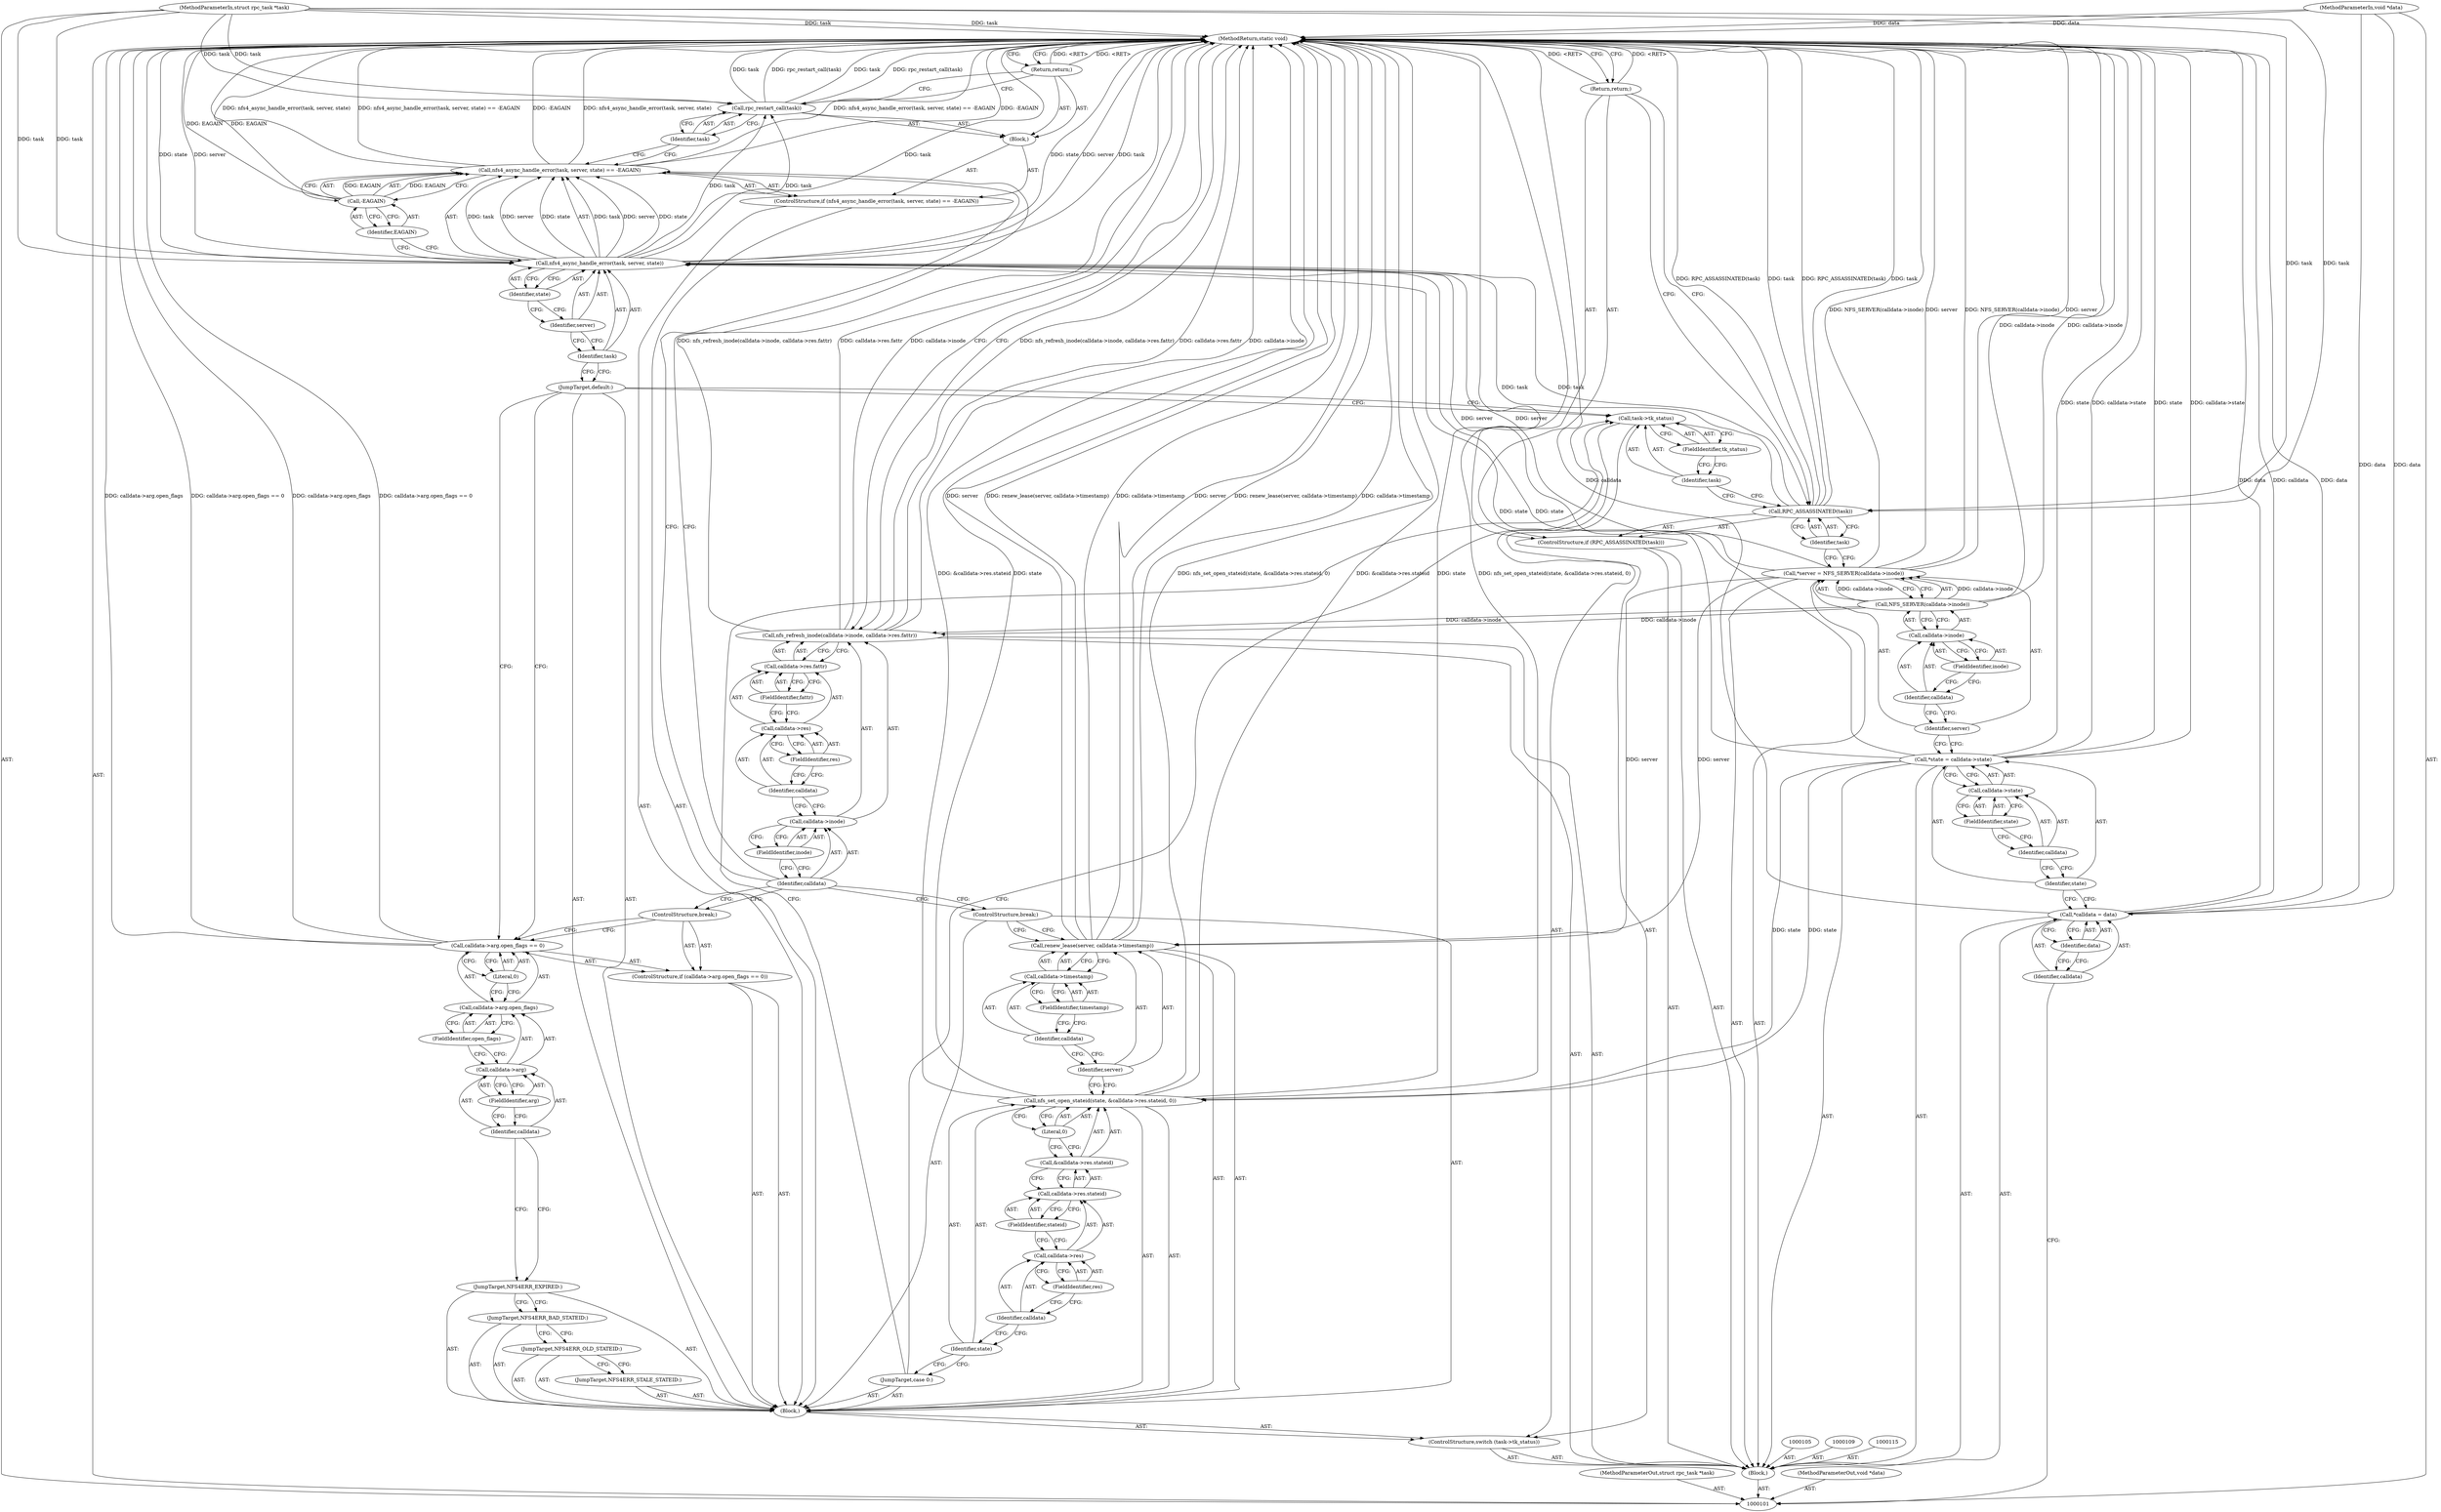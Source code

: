 digraph "1_linux_dc0b027dfadfcb8a5504f7d8052754bf8d501ab9_6" {
"1000182" [label="(MethodReturn,static void)"];
"1000102" [label="(MethodParameterIn,struct rpc_task *task)"];
"1000255" [label="(MethodParameterOut,struct rpc_task *task)"];
"1000103" [label="(MethodParameterIn,void *data)"];
"1000256" [label="(MethodParameterOut,void *data)"];
"1000126" [label="(ControlStructure,switch (task->tk_status))"];
"1000129" [label="(FieldIdentifier,tk_status)"];
"1000130" [label="(Block,)"];
"1000127" [label="(Call,task->tk_status)"];
"1000128" [label="(Identifier,task)"];
"1000131" [label="(JumpTarget,case 0:)"];
"1000133" [label="(Identifier,state)"];
"1000132" [label="(Call,nfs_set_open_stateid(state, &calldata->res.stateid, 0))"];
"1000134" [label="(Call,&calldata->res.stateid)"];
"1000135" [label="(Call,calldata->res.stateid)"];
"1000136" [label="(Call,calldata->res)"];
"1000137" [label="(Identifier,calldata)"];
"1000138" [label="(FieldIdentifier,res)"];
"1000139" [label="(FieldIdentifier,stateid)"];
"1000140" [label="(Literal,0)"];
"1000142" [label="(Identifier,server)"];
"1000143" [label="(Call,calldata->timestamp)"];
"1000144" [label="(Identifier,calldata)"];
"1000141" [label="(Call,renew_lease(server, calldata->timestamp))"];
"1000145" [label="(FieldIdentifier,timestamp)"];
"1000146" [label="(ControlStructure,break;)"];
"1000147" [label="(JumpTarget,NFS4ERR_STALE_STATEID:)"];
"1000148" [label="(JumpTarget,NFS4ERR_OLD_STATEID:)"];
"1000149" [label="(JumpTarget,NFS4ERR_BAD_STATEID:)"];
"1000104" [label="(Block,)"];
"1000150" [label="(JumpTarget,NFS4ERR_EXPIRED:)"];
"1000156" [label="(FieldIdentifier,arg)"];
"1000157" [label="(FieldIdentifier,open_flags)"];
"1000151" [label="(ControlStructure,if (calldata->arg.open_flags == 0))"];
"1000158" [label="(Literal,0)"];
"1000152" [label="(Call,calldata->arg.open_flags == 0)"];
"1000153" [label="(Call,calldata->arg.open_flags)"];
"1000154" [label="(Call,calldata->arg)"];
"1000155" [label="(Identifier,calldata)"];
"1000159" [label="(ControlStructure,break;)"];
"1000160" [label="(JumpTarget,default:)"];
"1000164" [label="(Identifier,task)"];
"1000165" [label="(Identifier,server)"];
"1000161" [label="(ControlStructure,if (nfs4_async_handle_error(task, server, state) == -EAGAIN))"];
"1000166" [label="(Identifier,state)"];
"1000167" [label="(Call,-EAGAIN)"];
"1000168" [label="(Identifier,EAGAIN)"];
"1000169" [label="(Block,)"];
"1000162" [label="(Call,nfs4_async_handle_error(task, server, state) == -EAGAIN)"];
"1000163" [label="(Call,nfs4_async_handle_error(task, server, state))"];
"1000171" [label="(Identifier,task)"];
"1000170" [label="(Call,rpc_restart_call(task))"];
"1000172" [label="(Return,return;)"];
"1000173" [label="(Call,nfs_refresh_inode(calldata->inode, calldata->res.fattr))"];
"1000174" [label="(Call,calldata->inode)"];
"1000175" [label="(Identifier,calldata)"];
"1000176" [label="(FieldIdentifier,inode)"];
"1000177" [label="(Call,calldata->res.fattr)"];
"1000178" [label="(Call,calldata->res)"];
"1000179" [label="(Identifier,calldata)"];
"1000180" [label="(FieldIdentifier,res)"];
"1000181" [label="(FieldIdentifier,fattr)"];
"1000106" [label="(Call,*calldata = data)"];
"1000107" [label="(Identifier,calldata)"];
"1000108" [label="(Identifier,data)"];
"1000110" [label="(Call,*state = calldata->state)"];
"1000111" [label="(Identifier,state)"];
"1000112" [label="(Call,calldata->state)"];
"1000113" [label="(Identifier,calldata)"];
"1000114" [label="(FieldIdentifier,state)"];
"1000116" [label="(Call,*server = NFS_SERVER(calldata->inode))"];
"1000117" [label="(Identifier,server)"];
"1000118" [label="(Call,NFS_SERVER(calldata->inode))"];
"1000119" [label="(Call,calldata->inode)"];
"1000120" [label="(Identifier,calldata)"];
"1000121" [label="(FieldIdentifier,inode)"];
"1000122" [label="(ControlStructure,if (RPC_ASSASSINATED(task)))"];
"1000124" [label="(Identifier,task)"];
"1000123" [label="(Call,RPC_ASSASSINATED(task))"];
"1000125" [label="(Return,return;)"];
"1000182" -> "1000101"  [label="AST: "];
"1000182" -> "1000125"  [label="CFG: "];
"1000182" -> "1000172"  [label="CFG: "];
"1000182" -> "1000173"  [label="CFG: "];
"1000125" -> "1000182"  [label="DDG: <RET>"];
"1000172" -> "1000182"  [label="DDG: <RET>"];
"1000116" -> "1000182"  [label="DDG: server"];
"1000116" -> "1000182"  [label="DDG: NFS_SERVER(calldata->inode)"];
"1000141" -> "1000182"  [label="DDG: server"];
"1000141" -> "1000182"  [label="DDG: renew_lease(server, calldata->timestamp)"];
"1000141" -> "1000182"  [label="DDG: calldata->timestamp"];
"1000106" -> "1000182"  [label="DDG: data"];
"1000106" -> "1000182"  [label="DDG: calldata"];
"1000152" -> "1000182"  [label="DDG: calldata->arg.open_flags"];
"1000152" -> "1000182"  [label="DDG: calldata->arg.open_flags == 0"];
"1000118" -> "1000182"  [label="DDG: calldata->inode"];
"1000167" -> "1000182"  [label="DDG: EAGAIN"];
"1000163" -> "1000182"  [label="DDG: task"];
"1000163" -> "1000182"  [label="DDG: state"];
"1000163" -> "1000182"  [label="DDG: server"];
"1000123" -> "1000182"  [label="DDG: RPC_ASSASSINATED(task)"];
"1000123" -> "1000182"  [label="DDG: task"];
"1000132" -> "1000182"  [label="DDG: nfs_set_open_stateid(state, &calldata->res.stateid, 0)"];
"1000132" -> "1000182"  [label="DDG: &calldata->res.stateid"];
"1000132" -> "1000182"  [label="DDG: state"];
"1000103" -> "1000182"  [label="DDG: data"];
"1000162" -> "1000182"  [label="DDG: -EAGAIN"];
"1000162" -> "1000182"  [label="DDG: nfs4_async_handle_error(task, server, state)"];
"1000162" -> "1000182"  [label="DDG: nfs4_async_handle_error(task, server, state) == -EAGAIN"];
"1000102" -> "1000182"  [label="DDG: task"];
"1000110" -> "1000182"  [label="DDG: calldata->state"];
"1000110" -> "1000182"  [label="DDG: state"];
"1000173" -> "1000182"  [label="DDG: nfs_refresh_inode(calldata->inode, calldata->res.fattr)"];
"1000173" -> "1000182"  [label="DDG: calldata->res.fattr"];
"1000173" -> "1000182"  [label="DDG: calldata->inode"];
"1000170" -> "1000182"  [label="DDG: task"];
"1000170" -> "1000182"  [label="DDG: rpc_restart_call(task)"];
"1000102" -> "1000101"  [label="AST: "];
"1000102" -> "1000182"  [label="DDG: task"];
"1000102" -> "1000123"  [label="DDG: task"];
"1000102" -> "1000163"  [label="DDG: task"];
"1000102" -> "1000170"  [label="DDG: task"];
"1000255" -> "1000101"  [label="AST: "];
"1000103" -> "1000101"  [label="AST: "];
"1000103" -> "1000182"  [label="DDG: data"];
"1000103" -> "1000106"  [label="DDG: data"];
"1000256" -> "1000101"  [label="AST: "];
"1000126" -> "1000104"  [label="AST: "];
"1000127" -> "1000126"  [label="AST: "];
"1000130" -> "1000126"  [label="AST: "];
"1000129" -> "1000127"  [label="AST: "];
"1000129" -> "1000128"  [label="CFG: "];
"1000127" -> "1000129"  [label="CFG: "];
"1000130" -> "1000126"  [label="AST: "];
"1000131" -> "1000130"  [label="AST: "];
"1000132" -> "1000130"  [label="AST: "];
"1000141" -> "1000130"  [label="AST: "];
"1000146" -> "1000130"  [label="AST: "];
"1000147" -> "1000130"  [label="AST: "];
"1000148" -> "1000130"  [label="AST: "];
"1000149" -> "1000130"  [label="AST: "];
"1000150" -> "1000130"  [label="AST: "];
"1000151" -> "1000130"  [label="AST: "];
"1000160" -> "1000130"  [label="AST: "];
"1000161" -> "1000130"  [label="AST: "];
"1000127" -> "1000126"  [label="AST: "];
"1000127" -> "1000129"  [label="CFG: "];
"1000128" -> "1000127"  [label="AST: "];
"1000129" -> "1000127"  [label="AST: "];
"1000131" -> "1000127"  [label="CFG: "];
"1000160" -> "1000127"  [label="CFG: "];
"1000128" -> "1000127"  [label="AST: "];
"1000128" -> "1000123"  [label="CFG: "];
"1000129" -> "1000128"  [label="CFG: "];
"1000131" -> "1000130"  [label="AST: "];
"1000131" -> "1000127"  [label="CFG: "];
"1000133" -> "1000131"  [label="CFG: "];
"1000133" -> "1000132"  [label="AST: "];
"1000133" -> "1000131"  [label="CFG: "];
"1000137" -> "1000133"  [label="CFG: "];
"1000132" -> "1000130"  [label="AST: "];
"1000132" -> "1000140"  [label="CFG: "];
"1000133" -> "1000132"  [label="AST: "];
"1000134" -> "1000132"  [label="AST: "];
"1000140" -> "1000132"  [label="AST: "];
"1000142" -> "1000132"  [label="CFG: "];
"1000132" -> "1000182"  [label="DDG: nfs_set_open_stateid(state, &calldata->res.stateid, 0)"];
"1000132" -> "1000182"  [label="DDG: &calldata->res.stateid"];
"1000132" -> "1000182"  [label="DDG: state"];
"1000110" -> "1000132"  [label="DDG: state"];
"1000134" -> "1000132"  [label="AST: "];
"1000134" -> "1000135"  [label="CFG: "];
"1000135" -> "1000134"  [label="AST: "];
"1000140" -> "1000134"  [label="CFG: "];
"1000135" -> "1000134"  [label="AST: "];
"1000135" -> "1000139"  [label="CFG: "];
"1000136" -> "1000135"  [label="AST: "];
"1000139" -> "1000135"  [label="AST: "];
"1000134" -> "1000135"  [label="CFG: "];
"1000136" -> "1000135"  [label="AST: "];
"1000136" -> "1000138"  [label="CFG: "];
"1000137" -> "1000136"  [label="AST: "];
"1000138" -> "1000136"  [label="AST: "];
"1000139" -> "1000136"  [label="CFG: "];
"1000137" -> "1000136"  [label="AST: "];
"1000137" -> "1000133"  [label="CFG: "];
"1000138" -> "1000137"  [label="CFG: "];
"1000138" -> "1000136"  [label="AST: "];
"1000138" -> "1000137"  [label="CFG: "];
"1000136" -> "1000138"  [label="CFG: "];
"1000139" -> "1000135"  [label="AST: "];
"1000139" -> "1000136"  [label="CFG: "];
"1000135" -> "1000139"  [label="CFG: "];
"1000140" -> "1000132"  [label="AST: "];
"1000140" -> "1000134"  [label="CFG: "];
"1000132" -> "1000140"  [label="CFG: "];
"1000142" -> "1000141"  [label="AST: "];
"1000142" -> "1000132"  [label="CFG: "];
"1000144" -> "1000142"  [label="CFG: "];
"1000143" -> "1000141"  [label="AST: "];
"1000143" -> "1000145"  [label="CFG: "];
"1000144" -> "1000143"  [label="AST: "];
"1000145" -> "1000143"  [label="AST: "];
"1000141" -> "1000143"  [label="CFG: "];
"1000144" -> "1000143"  [label="AST: "];
"1000144" -> "1000142"  [label="CFG: "];
"1000145" -> "1000144"  [label="CFG: "];
"1000141" -> "1000130"  [label="AST: "];
"1000141" -> "1000143"  [label="CFG: "];
"1000142" -> "1000141"  [label="AST: "];
"1000143" -> "1000141"  [label="AST: "];
"1000146" -> "1000141"  [label="CFG: "];
"1000141" -> "1000182"  [label="DDG: server"];
"1000141" -> "1000182"  [label="DDG: renew_lease(server, calldata->timestamp)"];
"1000141" -> "1000182"  [label="DDG: calldata->timestamp"];
"1000116" -> "1000141"  [label="DDG: server"];
"1000145" -> "1000143"  [label="AST: "];
"1000145" -> "1000144"  [label="CFG: "];
"1000143" -> "1000145"  [label="CFG: "];
"1000146" -> "1000130"  [label="AST: "];
"1000146" -> "1000141"  [label="CFG: "];
"1000175" -> "1000146"  [label="CFG: "];
"1000147" -> "1000130"  [label="AST: "];
"1000148" -> "1000147"  [label="CFG: "];
"1000148" -> "1000130"  [label="AST: "];
"1000148" -> "1000147"  [label="CFG: "];
"1000149" -> "1000148"  [label="CFG: "];
"1000149" -> "1000130"  [label="AST: "];
"1000149" -> "1000148"  [label="CFG: "];
"1000150" -> "1000149"  [label="CFG: "];
"1000104" -> "1000101"  [label="AST: "];
"1000105" -> "1000104"  [label="AST: "];
"1000106" -> "1000104"  [label="AST: "];
"1000109" -> "1000104"  [label="AST: "];
"1000110" -> "1000104"  [label="AST: "];
"1000115" -> "1000104"  [label="AST: "];
"1000116" -> "1000104"  [label="AST: "];
"1000122" -> "1000104"  [label="AST: "];
"1000126" -> "1000104"  [label="AST: "];
"1000173" -> "1000104"  [label="AST: "];
"1000150" -> "1000130"  [label="AST: "];
"1000150" -> "1000149"  [label="CFG: "];
"1000155" -> "1000150"  [label="CFG: "];
"1000156" -> "1000154"  [label="AST: "];
"1000156" -> "1000155"  [label="CFG: "];
"1000154" -> "1000156"  [label="CFG: "];
"1000157" -> "1000153"  [label="AST: "];
"1000157" -> "1000154"  [label="CFG: "];
"1000153" -> "1000157"  [label="CFG: "];
"1000151" -> "1000130"  [label="AST: "];
"1000152" -> "1000151"  [label="AST: "];
"1000159" -> "1000151"  [label="AST: "];
"1000158" -> "1000152"  [label="AST: "];
"1000158" -> "1000153"  [label="CFG: "];
"1000152" -> "1000158"  [label="CFG: "];
"1000152" -> "1000151"  [label="AST: "];
"1000152" -> "1000158"  [label="CFG: "];
"1000153" -> "1000152"  [label="AST: "];
"1000158" -> "1000152"  [label="AST: "];
"1000159" -> "1000152"  [label="CFG: "];
"1000160" -> "1000152"  [label="CFG: "];
"1000152" -> "1000182"  [label="DDG: calldata->arg.open_flags"];
"1000152" -> "1000182"  [label="DDG: calldata->arg.open_flags == 0"];
"1000153" -> "1000152"  [label="AST: "];
"1000153" -> "1000157"  [label="CFG: "];
"1000154" -> "1000153"  [label="AST: "];
"1000157" -> "1000153"  [label="AST: "];
"1000158" -> "1000153"  [label="CFG: "];
"1000154" -> "1000153"  [label="AST: "];
"1000154" -> "1000156"  [label="CFG: "];
"1000155" -> "1000154"  [label="AST: "];
"1000156" -> "1000154"  [label="AST: "];
"1000157" -> "1000154"  [label="CFG: "];
"1000155" -> "1000154"  [label="AST: "];
"1000155" -> "1000150"  [label="CFG: "];
"1000156" -> "1000155"  [label="CFG: "];
"1000159" -> "1000151"  [label="AST: "];
"1000159" -> "1000152"  [label="CFG: "];
"1000175" -> "1000159"  [label="CFG: "];
"1000160" -> "1000130"  [label="AST: "];
"1000160" -> "1000127"  [label="CFG: "];
"1000160" -> "1000152"  [label="CFG: "];
"1000164" -> "1000160"  [label="CFG: "];
"1000164" -> "1000163"  [label="AST: "];
"1000164" -> "1000160"  [label="CFG: "];
"1000165" -> "1000164"  [label="CFG: "];
"1000165" -> "1000163"  [label="AST: "];
"1000165" -> "1000164"  [label="CFG: "];
"1000166" -> "1000165"  [label="CFG: "];
"1000161" -> "1000130"  [label="AST: "];
"1000162" -> "1000161"  [label="AST: "];
"1000169" -> "1000161"  [label="AST: "];
"1000166" -> "1000163"  [label="AST: "];
"1000166" -> "1000165"  [label="CFG: "];
"1000163" -> "1000166"  [label="CFG: "];
"1000167" -> "1000162"  [label="AST: "];
"1000167" -> "1000168"  [label="CFG: "];
"1000168" -> "1000167"  [label="AST: "];
"1000162" -> "1000167"  [label="CFG: "];
"1000167" -> "1000182"  [label="DDG: EAGAIN"];
"1000167" -> "1000162"  [label="DDG: EAGAIN"];
"1000168" -> "1000167"  [label="AST: "];
"1000168" -> "1000163"  [label="CFG: "];
"1000167" -> "1000168"  [label="CFG: "];
"1000169" -> "1000161"  [label="AST: "];
"1000170" -> "1000169"  [label="AST: "];
"1000172" -> "1000169"  [label="AST: "];
"1000162" -> "1000161"  [label="AST: "];
"1000162" -> "1000167"  [label="CFG: "];
"1000163" -> "1000162"  [label="AST: "];
"1000167" -> "1000162"  [label="AST: "];
"1000171" -> "1000162"  [label="CFG: "];
"1000175" -> "1000162"  [label="CFG: "];
"1000162" -> "1000182"  [label="DDG: -EAGAIN"];
"1000162" -> "1000182"  [label="DDG: nfs4_async_handle_error(task, server, state)"];
"1000162" -> "1000182"  [label="DDG: nfs4_async_handle_error(task, server, state) == -EAGAIN"];
"1000163" -> "1000162"  [label="DDG: task"];
"1000163" -> "1000162"  [label="DDG: server"];
"1000163" -> "1000162"  [label="DDG: state"];
"1000167" -> "1000162"  [label="DDG: EAGAIN"];
"1000163" -> "1000162"  [label="AST: "];
"1000163" -> "1000166"  [label="CFG: "];
"1000164" -> "1000163"  [label="AST: "];
"1000165" -> "1000163"  [label="AST: "];
"1000166" -> "1000163"  [label="AST: "];
"1000168" -> "1000163"  [label="CFG: "];
"1000163" -> "1000182"  [label="DDG: task"];
"1000163" -> "1000182"  [label="DDG: state"];
"1000163" -> "1000182"  [label="DDG: server"];
"1000163" -> "1000162"  [label="DDG: task"];
"1000163" -> "1000162"  [label="DDG: server"];
"1000163" -> "1000162"  [label="DDG: state"];
"1000123" -> "1000163"  [label="DDG: task"];
"1000102" -> "1000163"  [label="DDG: task"];
"1000116" -> "1000163"  [label="DDG: server"];
"1000110" -> "1000163"  [label="DDG: state"];
"1000163" -> "1000170"  [label="DDG: task"];
"1000171" -> "1000170"  [label="AST: "];
"1000171" -> "1000162"  [label="CFG: "];
"1000170" -> "1000171"  [label="CFG: "];
"1000170" -> "1000169"  [label="AST: "];
"1000170" -> "1000171"  [label="CFG: "];
"1000171" -> "1000170"  [label="AST: "];
"1000172" -> "1000170"  [label="CFG: "];
"1000170" -> "1000182"  [label="DDG: task"];
"1000170" -> "1000182"  [label="DDG: rpc_restart_call(task)"];
"1000163" -> "1000170"  [label="DDG: task"];
"1000102" -> "1000170"  [label="DDG: task"];
"1000172" -> "1000169"  [label="AST: "];
"1000172" -> "1000170"  [label="CFG: "];
"1000182" -> "1000172"  [label="CFG: "];
"1000172" -> "1000182"  [label="DDG: <RET>"];
"1000173" -> "1000104"  [label="AST: "];
"1000173" -> "1000177"  [label="CFG: "];
"1000174" -> "1000173"  [label="AST: "];
"1000177" -> "1000173"  [label="AST: "];
"1000182" -> "1000173"  [label="CFG: "];
"1000173" -> "1000182"  [label="DDG: nfs_refresh_inode(calldata->inode, calldata->res.fattr)"];
"1000173" -> "1000182"  [label="DDG: calldata->res.fattr"];
"1000173" -> "1000182"  [label="DDG: calldata->inode"];
"1000118" -> "1000173"  [label="DDG: calldata->inode"];
"1000174" -> "1000173"  [label="AST: "];
"1000174" -> "1000176"  [label="CFG: "];
"1000175" -> "1000174"  [label="AST: "];
"1000176" -> "1000174"  [label="AST: "];
"1000179" -> "1000174"  [label="CFG: "];
"1000175" -> "1000174"  [label="AST: "];
"1000175" -> "1000146"  [label="CFG: "];
"1000175" -> "1000159"  [label="CFG: "];
"1000175" -> "1000162"  [label="CFG: "];
"1000176" -> "1000175"  [label="CFG: "];
"1000176" -> "1000174"  [label="AST: "];
"1000176" -> "1000175"  [label="CFG: "];
"1000174" -> "1000176"  [label="CFG: "];
"1000177" -> "1000173"  [label="AST: "];
"1000177" -> "1000181"  [label="CFG: "];
"1000178" -> "1000177"  [label="AST: "];
"1000181" -> "1000177"  [label="AST: "];
"1000173" -> "1000177"  [label="CFG: "];
"1000178" -> "1000177"  [label="AST: "];
"1000178" -> "1000180"  [label="CFG: "];
"1000179" -> "1000178"  [label="AST: "];
"1000180" -> "1000178"  [label="AST: "];
"1000181" -> "1000178"  [label="CFG: "];
"1000179" -> "1000178"  [label="AST: "];
"1000179" -> "1000174"  [label="CFG: "];
"1000180" -> "1000179"  [label="CFG: "];
"1000180" -> "1000178"  [label="AST: "];
"1000180" -> "1000179"  [label="CFG: "];
"1000178" -> "1000180"  [label="CFG: "];
"1000181" -> "1000177"  [label="AST: "];
"1000181" -> "1000178"  [label="CFG: "];
"1000177" -> "1000181"  [label="CFG: "];
"1000106" -> "1000104"  [label="AST: "];
"1000106" -> "1000108"  [label="CFG: "];
"1000107" -> "1000106"  [label="AST: "];
"1000108" -> "1000106"  [label="AST: "];
"1000111" -> "1000106"  [label="CFG: "];
"1000106" -> "1000182"  [label="DDG: data"];
"1000106" -> "1000182"  [label="DDG: calldata"];
"1000103" -> "1000106"  [label="DDG: data"];
"1000107" -> "1000106"  [label="AST: "];
"1000107" -> "1000101"  [label="CFG: "];
"1000108" -> "1000107"  [label="CFG: "];
"1000108" -> "1000106"  [label="AST: "];
"1000108" -> "1000107"  [label="CFG: "];
"1000106" -> "1000108"  [label="CFG: "];
"1000110" -> "1000104"  [label="AST: "];
"1000110" -> "1000112"  [label="CFG: "];
"1000111" -> "1000110"  [label="AST: "];
"1000112" -> "1000110"  [label="AST: "];
"1000117" -> "1000110"  [label="CFG: "];
"1000110" -> "1000182"  [label="DDG: calldata->state"];
"1000110" -> "1000182"  [label="DDG: state"];
"1000110" -> "1000132"  [label="DDG: state"];
"1000110" -> "1000163"  [label="DDG: state"];
"1000111" -> "1000110"  [label="AST: "];
"1000111" -> "1000106"  [label="CFG: "];
"1000113" -> "1000111"  [label="CFG: "];
"1000112" -> "1000110"  [label="AST: "];
"1000112" -> "1000114"  [label="CFG: "];
"1000113" -> "1000112"  [label="AST: "];
"1000114" -> "1000112"  [label="AST: "];
"1000110" -> "1000112"  [label="CFG: "];
"1000113" -> "1000112"  [label="AST: "];
"1000113" -> "1000111"  [label="CFG: "];
"1000114" -> "1000113"  [label="CFG: "];
"1000114" -> "1000112"  [label="AST: "];
"1000114" -> "1000113"  [label="CFG: "];
"1000112" -> "1000114"  [label="CFG: "];
"1000116" -> "1000104"  [label="AST: "];
"1000116" -> "1000118"  [label="CFG: "];
"1000117" -> "1000116"  [label="AST: "];
"1000118" -> "1000116"  [label="AST: "];
"1000124" -> "1000116"  [label="CFG: "];
"1000116" -> "1000182"  [label="DDG: server"];
"1000116" -> "1000182"  [label="DDG: NFS_SERVER(calldata->inode)"];
"1000118" -> "1000116"  [label="DDG: calldata->inode"];
"1000116" -> "1000141"  [label="DDG: server"];
"1000116" -> "1000163"  [label="DDG: server"];
"1000117" -> "1000116"  [label="AST: "];
"1000117" -> "1000110"  [label="CFG: "];
"1000120" -> "1000117"  [label="CFG: "];
"1000118" -> "1000116"  [label="AST: "];
"1000118" -> "1000119"  [label="CFG: "];
"1000119" -> "1000118"  [label="AST: "];
"1000116" -> "1000118"  [label="CFG: "];
"1000118" -> "1000182"  [label="DDG: calldata->inode"];
"1000118" -> "1000116"  [label="DDG: calldata->inode"];
"1000118" -> "1000173"  [label="DDG: calldata->inode"];
"1000119" -> "1000118"  [label="AST: "];
"1000119" -> "1000121"  [label="CFG: "];
"1000120" -> "1000119"  [label="AST: "];
"1000121" -> "1000119"  [label="AST: "];
"1000118" -> "1000119"  [label="CFG: "];
"1000120" -> "1000119"  [label="AST: "];
"1000120" -> "1000117"  [label="CFG: "];
"1000121" -> "1000120"  [label="CFG: "];
"1000121" -> "1000119"  [label="AST: "];
"1000121" -> "1000120"  [label="CFG: "];
"1000119" -> "1000121"  [label="CFG: "];
"1000122" -> "1000104"  [label="AST: "];
"1000123" -> "1000122"  [label="AST: "];
"1000125" -> "1000122"  [label="AST: "];
"1000124" -> "1000123"  [label="AST: "];
"1000124" -> "1000116"  [label="CFG: "];
"1000123" -> "1000124"  [label="CFG: "];
"1000123" -> "1000122"  [label="AST: "];
"1000123" -> "1000124"  [label="CFG: "];
"1000124" -> "1000123"  [label="AST: "];
"1000125" -> "1000123"  [label="CFG: "];
"1000128" -> "1000123"  [label="CFG: "];
"1000123" -> "1000182"  [label="DDG: RPC_ASSASSINATED(task)"];
"1000123" -> "1000182"  [label="DDG: task"];
"1000102" -> "1000123"  [label="DDG: task"];
"1000123" -> "1000163"  [label="DDG: task"];
"1000125" -> "1000122"  [label="AST: "];
"1000125" -> "1000123"  [label="CFG: "];
"1000182" -> "1000125"  [label="CFG: "];
"1000125" -> "1000182"  [label="DDG: <RET>"];
}
